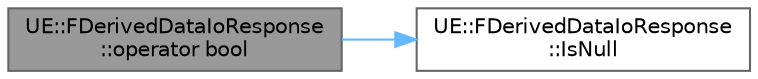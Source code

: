 digraph "UE::FDerivedDataIoResponse::operator bool"
{
 // INTERACTIVE_SVG=YES
 // LATEX_PDF_SIZE
  bgcolor="transparent";
  edge [fontname=Helvetica,fontsize=10,labelfontname=Helvetica,labelfontsize=10];
  node [fontname=Helvetica,fontsize=10,shape=box,height=0.2,width=0.4];
  rankdir="LR";
  Node1 [id="Node000001",label="UE::FDerivedDataIoResponse\l::operator bool",height=0.2,width=0.4,color="gray40", fillcolor="grey60", style="filled", fontcolor="black",tooltip="Returns true if this is a non-null response."];
  Node1 -> Node2 [id="edge1_Node000001_Node000002",color="steelblue1",style="solid",tooltip=" "];
  Node2 [id="Node000002",label="UE::FDerivedDataIoResponse\l::IsNull",height=0.2,width=0.4,color="grey40", fillcolor="white", style="filled",URL="$d5/d49/classUE_1_1FDerivedDataIoResponse.html#ad7766ec422c95164cc3e41e41aca6ead",tooltip="Returns true if this is a null response ."];
}
